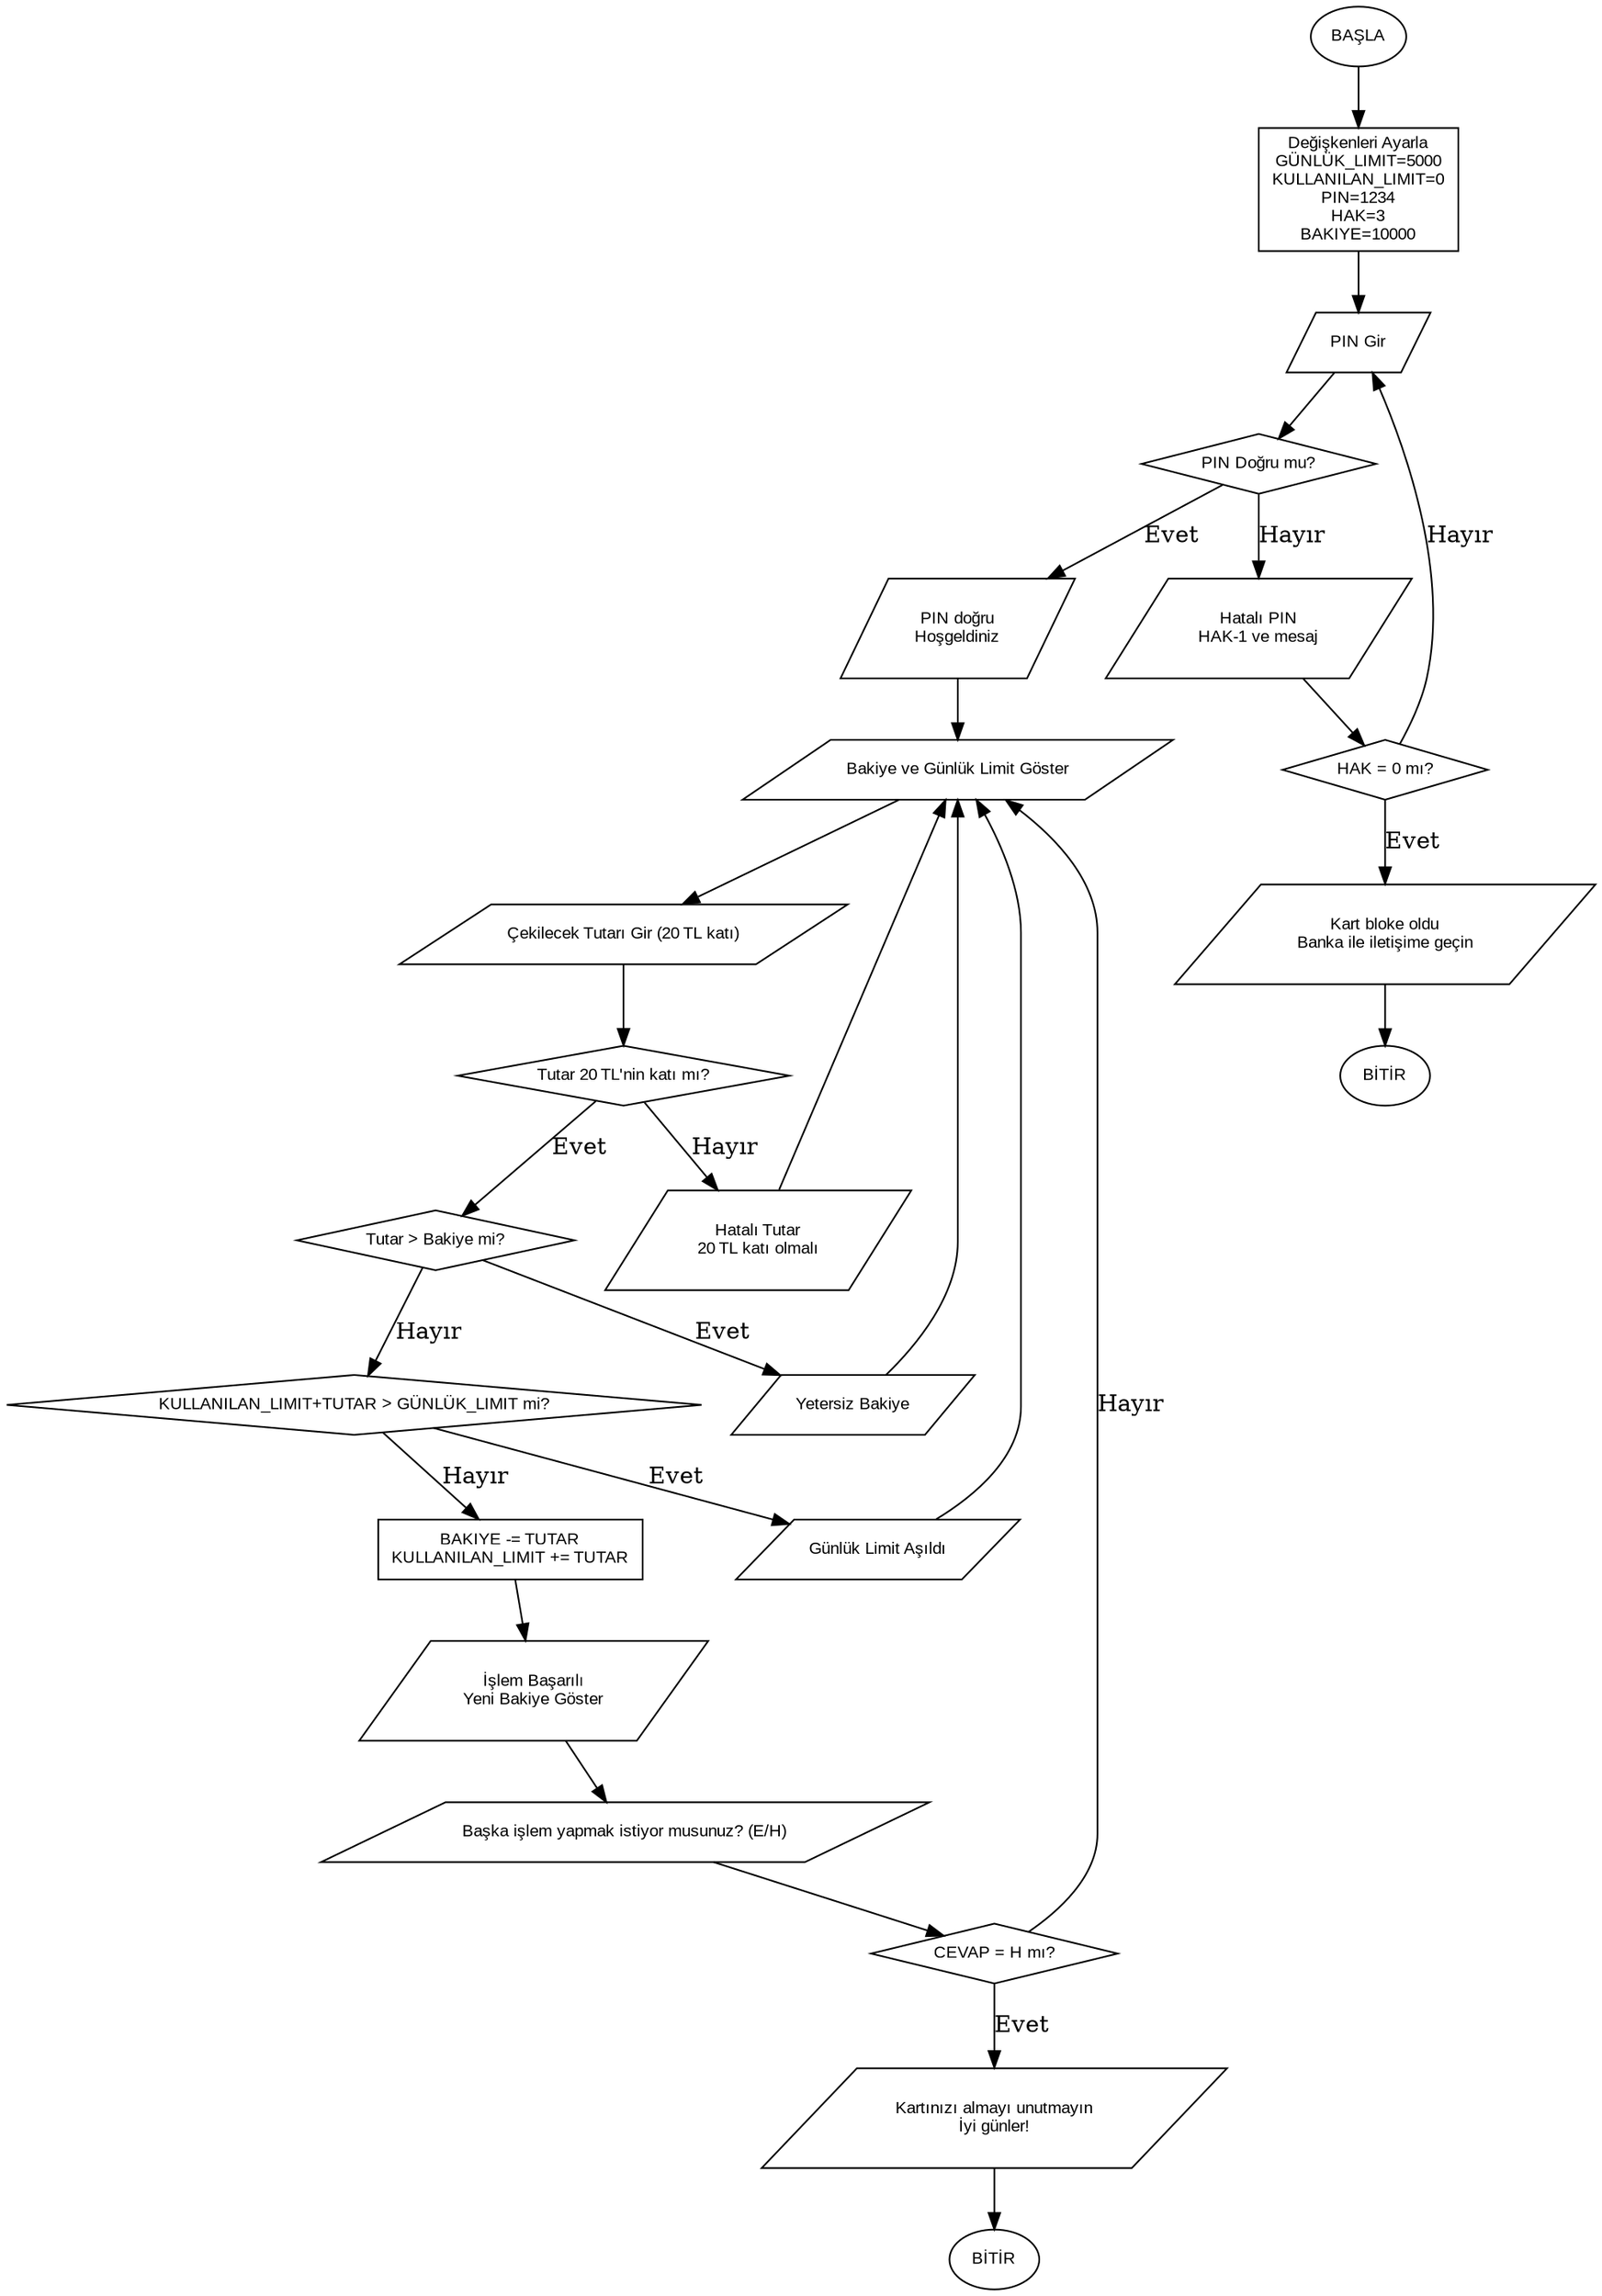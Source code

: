 digraph ATM {
  rankdir=TB;
  node [fontname="Arial", fontsize=10];

  // Düğüm tanımları
  start [shape=oval, label="BAŞLA"];
  setVars [shape=box, label="Değişkenleri Ayarla\nGÜNLÜK_LIMIT=5000\nKULLANILAN_LIMIT=0\nPIN=1234\nHAK=3\nBAKIYE=10000"];

  // PIN doğrulama
  pinInput [shape=parallelogram, label="PIN Gir"];
  checkPin [shape=diamond, label="PIN Doğru mu?"];
  pinWrong [shape=parallelogram, label="Hatalı PIN\nHAK-1 ve mesaj"];
  checkPinRights [shape=diamond, label="HAK = 0 mı?"];
  blocked [shape=parallelogram, label="Kart bloke oldu\nBanka ile iletişime geçin"];
  endBlocked [shape=oval, label="BİTİR"];
  pinSuccess [shape=parallelogram, label="PIN doğru\nHoşgeldiniz"];

  // Ana işlem döngüsü
  displayBalance [shape=parallelogram, label="Bakiye ve Günlük Limit Göster"];
  amountInput [shape=parallelogram, label="Çekilecek Tutarı Gir (20 TL katı)"];
  checkAmount [shape=diamond, label="Tutar 20 TL'nin katı mı?"];
  invalidAmount [shape=parallelogram, label="Hatalı Tutar\n20 TL katı olmalı"];

  checkBalance [shape=diamond, label="Tutar > Bakiye mi?"];
  insufficientBalance [shape=parallelogram, label="Yetersiz Bakiye"];

  checkLimit [shape=diamond, label="KULLANILAN_LIMIT+TUTAR > GÜNLÜK_LIMIT mi?"];
  limitExceeded [shape=parallelogram, label="Günlük Limit Aşıldı"];

  withdraw [shape=box, label="BAKIYE -= TUTAR\nKULLANILAN_LIMIT += TUTAR"];
  success [shape=parallelogram, label="İşlem Başarılı\nYeni Bakiye Göster"];

  another [shape=parallelogram, label="Başka işlem yapmak istiyor musunuz? (E/H)"];
  checkAnother [shape=diamond, label="CEVAP = H mı?"];
  goodbye [shape=parallelogram, label="Kartınızı almayı unutmayın\nİyi günler!"];
  end [shape=oval, label="BİTİR"];

  // Bağlantılar
  start -> setVars -> pinInput;
  pinInput -> checkPin;
  checkPin -> pinSuccess [label="Evet"];
  checkPin -> pinWrong [label="Hayır"];

  pinWrong -> checkPinRights;
  checkPinRights -> pinInput [label="Hayır"];
  checkPinRights -> blocked [label="Evet"];
  blocked -> endBlocked;

  pinSuccess -> displayBalance;
  displayBalance -> amountInput -> checkAmount;

  checkAmount -> checkBalance [label="Evet"];
  checkAmount -> invalidAmount [label="Hayır"];
  invalidAmount -> displayBalance;

  checkBalance -> insufficientBalance [label="Evet"];
  checkBalance -> checkLimit [label="Hayır"];
  insufficientBalance -> displayBalance;

  checkLimit -> limitExceeded [label="Evet"];
  checkLimit -> withdraw [label="Hayır"];
  limitExceeded -> displayBalance;

  withdraw -> success -> another -> checkAnother;
  checkAnother -> displayBalance [label="Hayır"];
  checkAnother -> goodbye [label="Evet"];
  goodbye -> end;
}
